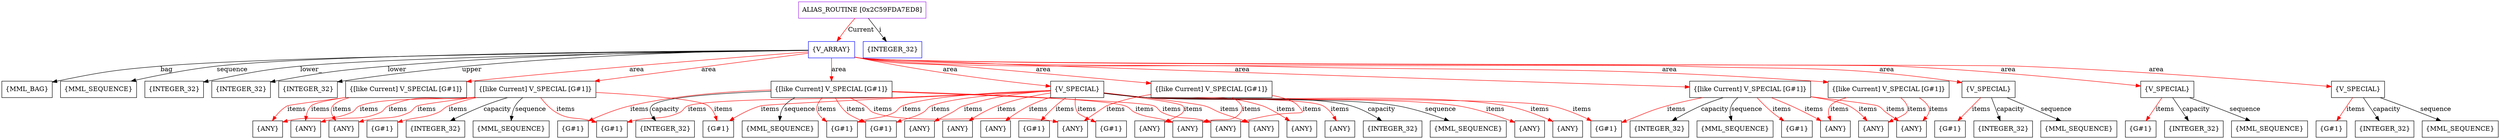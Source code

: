 digraph g {
	node [shape=box]
	b1[color=purple label=<ALIAS_ROUTINE [0x2C59FDA7ED8]>]
	b2[color=blue label=<{V_ARRAY}>]
	b3[label=<{MML_BAG}>]
	b4[label=<{MML_SEQUENCE}>]
	b5[label=<{INTEGER_32}>]
	b6[label=<{INTEGER_32}>]
	b7[label=<{INTEGER_32}>]
	b8[label=<{V_SPECIAL}>]
	b9[label=<{G#1}>]
	b10[label=<{G#1}>]
	b11[label=<{G#1}>]
	b12[label=<{G#1}>]
	b13[label=<{ANY}>]
	b14[label=<{ANY}>]
	b15[label=<{ANY}>]
	b16[label=<{G#1}>]
	b17[label=<{G#1}>]
	b18[label=<{ANY}>]
	b19[label=<{ANY}>]
	b20[label=<{ANY}>]
	b21[label=<{G#1}>]
	b22[label=<{ANY}>]
	b23[label=<{ANY}>]
	b24[label=<{ANY}>]
	b25[label=<{INTEGER_32}>]
	b26[label=<{MML_SEQUENCE}>]
	b27[label=<{V_SPECIAL}>]
	b28[label=<{G#1}>]
	b29[label=<{INTEGER_32}>]
	b30[label=<{MML_SEQUENCE}>]
	b31[label=<{V_SPECIAL}>]
	b32[label=<{G#1}>]
	b33[label=<{INTEGER_32}>]
	b34[label=<{MML_SEQUENCE}>]
	b35[label=<{[like Current] V_SPECIAL [G#1]}>]
	b36[label=<{G#1}>]
	b37[label=<{ANY}>]
	b38[label=<{ANY}>]
	b39[label=<{ANY}>]
	b40[label=<{INTEGER_32}>]
	b41[label=<{MML_SEQUENCE}>]
	b42[label=<{[like Current] V_SPECIAL [G#1]}>]
	b43[label=<{V_SPECIAL}>]
	b44[label=<{G#1}>]
	b45[label=<{INTEGER_32}>]
	b46[label=<{MML_SEQUENCE}>]
	b47[label=<{[like Current] V_SPECIAL [G#1]}>]
	b48[label=<{G#1}>]
	b49[label=<{ANY}>]
	b50[label=<{ANY}>]
	b51[label=<{ANY}>]
	b52[label=<{INTEGER_32}>]
	b53[label=<{MML_SEQUENCE}>]
	b54[label=<{[like Current] V_SPECIAL [G#1]}>]
	b55[label=<{[like Current] V_SPECIAL [G#1]}>]
	b56[label=<{G#1}>]
	b57[label=<{ANY}>]
	b58[label=<{ANY}>]
	b59[label=<{ANY}>]
	b60[label=<{INTEGER_32}>]
	b61[label=<{MML_SEQUENCE}>]
	b62[label=<{[like Current] V_SPECIAL [G#1]}>]
	b63[color=blue label=<{INTEGER_32}>]
	b1->b2[color=red label=<Current>]
	b2->b3[label=<bag>]
	b2->b4[label=<sequence>]
	b2->b5[label=<lower_>]
	b2->b6[label=<lower>]
	b2->b7[label=<upper>]
	b2->b8[color=red label=<area>]
	b8->b9[color=red label=<items>]
	b8->b10[color=red label=<items>]
	b8->b11[color=red label=<items>]
	b8->b12[color=red label=<items>]
	b8->b13[color=red label=<items>]
	b8->b14[color=red label=<items>]
	b8->b15[color=red label=<items>]
	b8->b16[color=red label=<items>]
	b8->b17[color=red label=<items>]
	b8->b18[color=red label=<items>]
	b8->b19[color=red label=<items>]
	b8->b20[color=red label=<items>]
	b8->b21[color=red label=<items>]
	b8->b22[color=red label=<items>]
	b8->b23[color=red label=<items>]
	b8->b24[color=red label=<items>]
	b8->b25[label=<capacity>]
	b8->b26[label=<sequence>]
	b2->b27[color=red label=<area>]
	b27->b28[color=red label=<items>]
	b27->b29[label=<capacity>]
	b27->b30[label=<sequence>]
	b2->b31[color=red label=<area>]
	b31->b32[color=red label=<items>]
	b31->b33[label=<capacity>]
	b31->b34[label=<sequence>]
	b2->b35[color=red label=<area>]
	b35->b36[color=red label=<items>]
	b35->b11[color=red label=<items>]
	b35->b12[color=red label=<items>]
	b35->b37[color=red label=<items>]
	b35->b38[color=red label=<items>]
	b35->b39[color=red label=<items>]
	b35->b40[label=<capacity>]
	b35->b41[label=<sequence>]
	b2->b42[color=red label=<area>]
	b42->b37[color=red label=<items>]
	b42->b38[color=red label=<items>]
	b42->b39[color=red label=<items>]
	b2->b43[color=red label=<area>]
	b43->b44[color=red label=<items>]
	b43->b45[label=<capacity>]
	b43->b46[label=<sequence>]
	b2->b47[color=red label=<area>]
	b47->b48[color=red label=<items>]
	b47->b16[color=red label=<items>]
	b47->b17[color=red label=<items>]
	b47->b49[color=red label=<items>]
	b47->b50[color=red label=<items>]
	b47->b51[color=red label=<items>]
	b47->b52[label=<capacity>]
	b47->b53[label=<sequence>]
	b2->b54[color=red label=<area>]
	b54->b49[color=red label=<items>]
	b54->b50[color=red label=<items>]
	b54->b51[color=red label=<items>]
	b2->b55[color=red label=<area>]
	b55->b56[color=red label=<items>]
	b55->b21[color=red label=<items>]
	b55->b57[color=red label=<items>]
	b55->b58[color=red label=<items>]
	b55->b59[color=red label=<items>]
	b55->b60[label=<capacity>]
	b55->b61[label=<sequence>]
	b2->b62[color=red label=<area>]
	b62->b57[color=red label=<items>]
	b62->b58[color=red label=<items>]
	b62->b59[color=red label=<items>]
	b1->b63[label=<i>]
}
